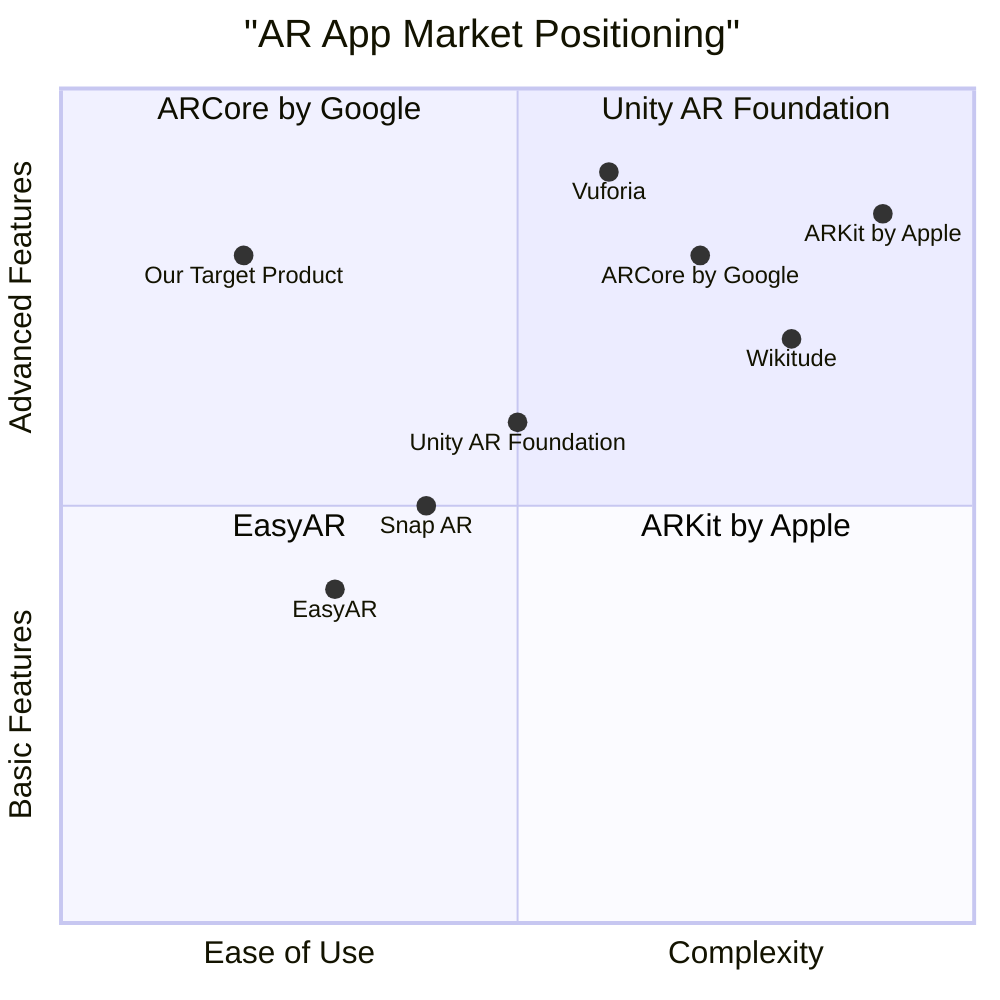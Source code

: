 quadrantChart
    title "AR App Market Positioning"
    x-axis "Ease of Use" --> "Complexity"
    y-axis "Basic Features" --> "Advanced Features"
    quadrant-1 "Unity AR Foundation"
    quadrant-2 "ARCore by Google"
    quadrant-3 "EasyAR"
    quadrant-4 "ARKit by Apple"
    "ARCore by Google": [0.7, 0.8]
    "Vuforia": [0.6, 0.9]
    "Wikitude": [0.8, 0.7]
    "ARKit by Apple": [0.9, 0.85]
    "Snap AR": [0.4, 0.5]
    "Unity AR Foundation": [0.5, 0.6]
    "EasyAR": [0.3, 0.4]
    "Our Target Product": [0.2, 0.8]